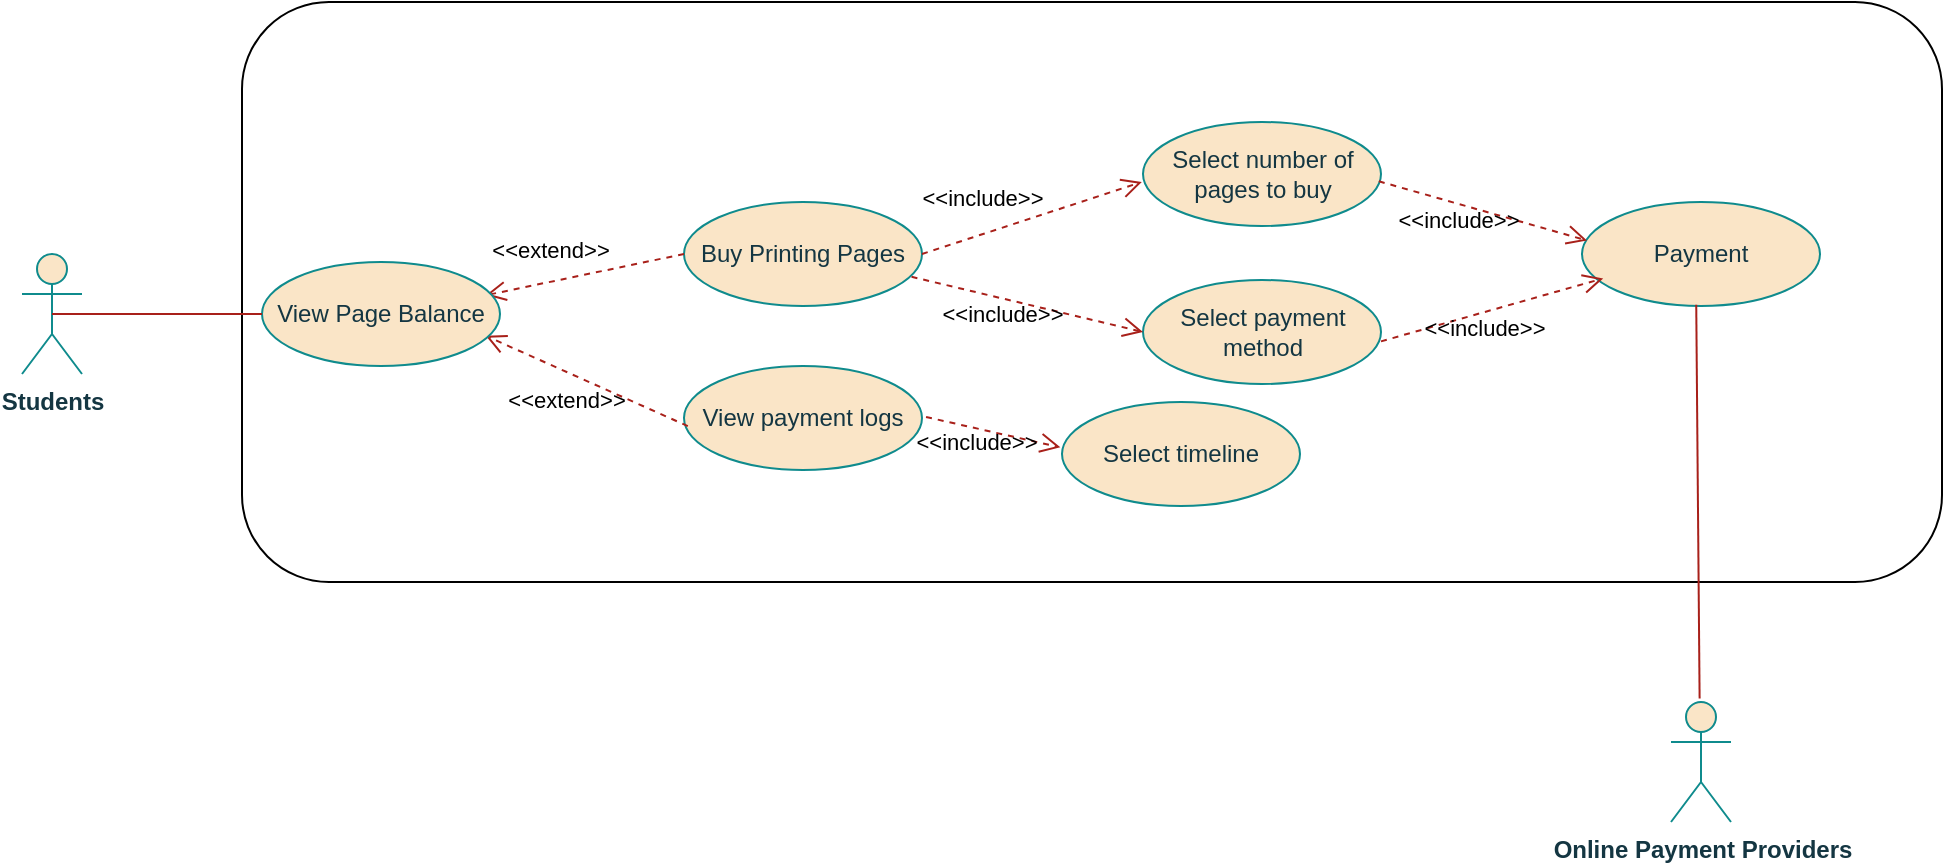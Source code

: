 <mxfile version="22.0.6" type="google">
  <diagram name="Trang-1" id="UHCx6XLSGMOV8hAmfwqr">
    <mxGraphModel grid="1" page="1" gridSize="10" guides="1" tooltips="1" connect="1" arrows="1" fold="1" pageScale="1" pageWidth="827" pageHeight="1169" math="0" shadow="0">
      <root>
        <mxCell id="0" />
        <mxCell id="1" parent="0" />
        <mxCell id="EHbiqqJH9KmU8e1EN2bH-1" value="Students&lt;br&gt;" style="shape=umlActor;verticalLabelPosition=bottom;verticalAlign=top;html=1;fontStyle=1;labelBackgroundColor=none;fillColor=#FAE5C7;strokeColor=#0F8B8D;fontColor=#143642;rounded=1;" vertex="1" parent="1">
          <mxGeometry x="-90" y="656" width="30" height="60" as="geometry" />
        </mxCell>
        <mxCell id="EHbiqqJH9KmU8e1EN2bH-24" value="" style="rounded=1;whiteSpace=wrap;html=1;labelBackgroundColor=none;" vertex="1" parent="1">
          <mxGeometry x="20" y="530" width="850" height="290" as="geometry" />
        </mxCell>
        <mxCell id="EHbiqqJH9KmU8e1EN2bH-6" value="Buy Printing Pages" style="ellipse;whiteSpace=wrap;html=1;labelBackgroundColor=none;fillColor=#FAE5C7;strokeColor=#0F8B8D;fontColor=#143642;rounded=1;" vertex="1" parent="1">
          <mxGeometry x="241" y="630" width="119" height="52" as="geometry" />
        </mxCell>
        <mxCell id="EHbiqqJH9KmU8e1EN2bH-9" value="&amp;lt;&amp;lt;extend&amp;gt;&amp;gt;" style="html=1;verticalAlign=bottom;endArrow=open;dashed=1;endSize=8;curved=0;rounded=1;entryX=0.94;entryY=0.32;entryDx=0;entryDy=0;exitX=0;exitY=0.5;exitDx=0;exitDy=0;entryPerimeter=0;labelBackgroundColor=none;strokeColor=#A8201A;fontColor=default;" edge="1" parent="1" source="EHbiqqJH9KmU8e1EN2bH-6" target="Umk0Imst4LeeHNY4dyAj-7">
          <mxGeometry x="0.323" y="-7" relative="1" as="geometry">
            <mxPoint x="350" y="614.004" as="sourcePoint" />
            <mxPoint x="292.78" y="667.706" as="targetPoint" />
            <mxPoint as="offset" />
          </mxGeometry>
        </mxCell>
        <mxCell id="EHbiqqJH9KmU8e1EN2bH-10" value="Select number of pages to buy" style="ellipse;whiteSpace=wrap;html=1;labelBackgroundColor=none;fillColor=#FAE5C7;strokeColor=#0F8B8D;fontColor=#143642;rounded=1;" vertex="1" parent="1">
          <mxGeometry x="470.5" y="590" width="119" height="52" as="geometry" />
        </mxCell>
        <mxCell id="EHbiqqJH9KmU8e1EN2bH-11" value="Select payment method" style="ellipse;whiteSpace=wrap;html=1;labelBackgroundColor=none;fillColor=#FAE5C7;strokeColor=#0F8B8D;fontColor=#143642;rounded=1;" vertex="1" parent="1">
          <mxGeometry x="470.5" y="669" width="119" height="52" as="geometry" />
        </mxCell>
        <mxCell id="EHbiqqJH9KmU8e1EN2bH-20" value="&amp;lt;&amp;lt;include&amp;gt;&amp;gt;&lt;br&gt;" style="html=1;verticalAlign=bottom;endArrow=open;dashed=1;endSize=8;curved=0;rounded=1;exitX=1;exitY=0.5;exitDx=0;exitDy=0;entryX=-0.005;entryY=0.577;entryDx=0;entryDy=0;entryPerimeter=0;labelBackgroundColor=none;strokeColor=#A8201A;fontColor=default;" edge="1" parent="1" source="EHbiqqJH9KmU8e1EN2bH-6" target="EHbiqqJH9KmU8e1EN2bH-10">
          <mxGeometry x="-0.397" y="9" relative="1" as="geometry">
            <mxPoint x="500" y="700" as="sourcePoint" />
            <mxPoint x="510" y="690" as="targetPoint" />
            <mxPoint as="offset" />
          </mxGeometry>
        </mxCell>
        <mxCell id="EHbiqqJH9KmU8e1EN2bH-21" value="&amp;lt;&amp;lt;include&amp;gt;&amp;gt;&lt;br&gt;" style="html=1;verticalAlign=bottom;endArrow=open;dashed=1;endSize=8;curved=0;rounded=1;exitX=0.956;exitY=0.719;exitDx=0;exitDy=0;entryX=0;entryY=0.5;entryDx=0;entryDy=0;exitPerimeter=0;labelBackgroundColor=none;strokeColor=#A8201A;fontColor=default;" edge="1" parent="1" source="EHbiqqJH9KmU8e1EN2bH-6" target="EHbiqqJH9KmU8e1EN2bH-11">
          <mxGeometry x="-0.153" y="-16" relative="1" as="geometry">
            <mxPoint x="439" y="696" as="sourcePoint" />
            <mxPoint x="499" y="668" as="targetPoint" />
            <mxPoint as="offset" />
          </mxGeometry>
        </mxCell>
        <mxCell id="EHbiqqJH9KmU8e1EN2bH-27" value="Payment&lt;br&gt;" style="ellipse;whiteSpace=wrap;html=1;labelBackgroundColor=none;fillColor=#FAE5C7;strokeColor=#0F8B8D;fontColor=#143642;rounded=1;" vertex="1" parent="1">
          <mxGeometry x="690" y="630" width="119" height="52" as="geometry" />
        </mxCell>
        <mxCell id="EHbiqqJH9KmU8e1EN2bH-33" value="View payment logs" style="ellipse;whiteSpace=wrap;html=1;labelBackgroundColor=none;fillColor=#FAE5C7;strokeColor=#0F8B8D;fontColor=#143642;rounded=1;" vertex="1" parent="1">
          <mxGeometry x="241" y="712" width="119" height="52" as="geometry" />
        </mxCell>
        <mxCell id="EHbiqqJH9KmU8e1EN2bH-37" value="&amp;lt;&amp;lt;extend&amp;gt;&amp;gt;&lt;br&gt;" style="html=1;verticalAlign=bottom;endArrow=open;dashed=1;endSize=8;curved=0;rounded=1;exitX=0.016;exitY=0.578;exitDx=0;exitDy=0;exitPerimeter=0;entryX=0.94;entryY=0.71;entryDx=0;entryDy=0;entryPerimeter=0;labelBackgroundColor=none;strokeColor=#A8201A;fontColor=default;" edge="1" parent="1" source="EHbiqqJH9KmU8e1EN2bH-33" target="Umk0Imst4LeeHNY4dyAj-7">
          <mxGeometry x="0.031" y="21" relative="1" as="geometry">
            <mxPoint x="350.0" y="780" as="sourcePoint" />
            <mxPoint x="283.714" y="707.572" as="targetPoint" />
            <mxPoint as="offset" />
          </mxGeometry>
        </mxCell>
        <mxCell id="Umk0Imst4LeeHNY4dyAj-5" value="Online Payment Providers" style="shape=umlActor;verticalLabelPosition=bottom;verticalAlign=top;html=1;direction=east;fontStyle=1;labelBackgroundColor=none;fillColor=#FAE5C7;strokeColor=#0F8B8D;fontColor=#143642;rounded=1;" vertex="1" parent="1">
          <mxGeometry x="734.5" y="880" width="30" height="60" as="geometry" />
        </mxCell>
        <mxCell id="Umk0Imst4LeeHNY4dyAj-7" value="View Page Balance" style="ellipse;whiteSpace=wrap;html=1;labelBackgroundColor=none;fillColor=#FAE5C7;strokeColor=#0F8B8D;fontColor=#143642;rounded=1;" vertex="1" parent="1">
          <mxGeometry x="30" y="660" width="119" height="52" as="geometry" />
        </mxCell>
        <mxCell id="Umk0Imst4LeeHNY4dyAj-9" value="" style="endArrow=none;html=1;rounded=1;entryX=0.48;entryY=0.988;entryDx=0;entryDy=0;entryPerimeter=0;exitX=0.477;exitY=-0.029;exitDx=0;exitDy=0;exitPerimeter=0;labelBackgroundColor=none;strokeColor=#A8201A;fontColor=default;" edge="1" parent="1" source="Umk0Imst4LeeHNY4dyAj-5" target="EHbiqqJH9KmU8e1EN2bH-27">
          <mxGeometry width="50" height="50" relative="1" as="geometry">
            <mxPoint x="660" y="890" as="sourcePoint" />
            <mxPoint x="859" y="850" as="targetPoint" />
          </mxGeometry>
        </mxCell>
        <mxCell id="Umk0Imst4LeeHNY4dyAj-10" value="" style="endArrow=none;html=1;rounded=1;exitX=0;exitY=0.5;exitDx=0;exitDy=0;entryX=0.5;entryY=0.5;entryDx=0;entryDy=0;entryPerimeter=0;labelBackgroundColor=none;strokeColor=#A8201A;fontColor=default;" edge="1" parent="1" source="Umk0Imst4LeeHNY4dyAj-7" target="EHbiqqJH9KmU8e1EN2bH-1">
          <mxGeometry width="50" height="50" relative="1" as="geometry">
            <mxPoint x="-60" y="550" as="sourcePoint" />
            <mxPoint x="-10" y="500" as="targetPoint" />
          </mxGeometry>
        </mxCell>
        <mxCell id="rID7TrebFi1pXae11UYS-1" value="Select timeline" style="ellipse;whiteSpace=wrap;html=1;labelBackgroundColor=none;fillColor=#FAE5C7;strokeColor=#0F8B8D;fontColor=#143642;rounded=1;" vertex="1" parent="1">
          <mxGeometry x="430" y="730" width="119" height="52" as="geometry" />
        </mxCell>
        <mxCell id="rID7TrebFi1pXae11UYS-2" value="&amp;lt;&amp;lt;include&amp;gt;&amp;gt;&lt;br&gt;" style="html=1;verticalAlign=bottom;endArrow=open;dashed=1;endSize=8;curved=0;rounded=1;exitX=1.017;exitY=0.49;exitDx=0;exitDy=0;entryX=-0.007;entryY=0.436;entryDx=0;entryDy=0;exitPerimeter=0;entryPerimeter=0;labelBackgroundColor=none;strokeColor=#A8201A;fontColor=default;" edge="1" parent="1" source="EHbiqqJH9KmU8e1EN2bH-33" target="rID7TrebFi1pXae11UYS-1">
          <mxGeometry x="-0.153" y="-16" relative="1" as="geometry">
            <mxPoint x="365" y="677" as="sourcePoint" />
            <mxPoint x="480" y="705" as="targetPoint" />
            <mxPoint as="offset" />
          </mxGeometry>
        </mxCell>
        <mxCell id="rID7TrebFi1pXae11UYS-3" value="&amp;lt;&amp;lt;include&amp;gt;&amp;gt;&lt;br&gt;" style="html=1;verticalAlign=bottom;endArrow=open;dashed=1;endSize=8;curved=0;rounded=1;exitX=1;exitY=0.59;exitDx=0;exitDy=0;entryX=0.089;entryY=0.735;entryDx=0;entryDy=0;exitPerimeter=0;entryPerimeter=0;labelBackgroundColor=none;strokeColor=#A8201A;fontColor=default;" edge="1" parent="1" source="EHbiqqJH9KmU8e1EN2bH-11" target="EHbiqqJH9KmU8e1EN2bH-27">
          <mxGeometry x="-0.153" y="-16" relative="1" as="geometry">
            <mxPoint x="610" y="702" as="sourcePoint" />
            <mxPoint x="726" y="730" as="targetPoint" />
            <mxPoint as="offset" />
          </mxGeometry>
        </mxCell>
        <mxCell id="rID7TrebFi1pXae11UYS-4" value="&amp;lt;&amp;lt;include&amp;gt;&amp;gt;&lt;br&gt;" style="html=1;verticalAlign=bottom;endArrow=open;dashed=1;endSize=8;curved=0;rounded=1;exitX=0.991;exitY=0.57;exitDx=0;exitDy=0;entryX=0.021;entryY=0.37;entryDx=0;entryDy=0;exitPerimeter=0;entryPerimeter=0;labelBackgroundColor=none;strokeColor=#A8201A;fontColor=default;" edge="1" parent="1" source="EHbiqqJH9KmU8e1EN2bH-10" target="EHbiqqJH9KmU8e1EN2bH-27">
          <mxGeometry x="-0.153" y="-16" relative="1" as="geometry">
            <mxPoint x="600" y="710" as="sourcePoint" />
            <mxPoint x="711" y="678" as="targetPoint" />
            <mxPoint as="offset" />
          </mxGeometry>
        </mxCell>
      </root>
    </mxGraphModel>
  </diagram>
</mxfile>
